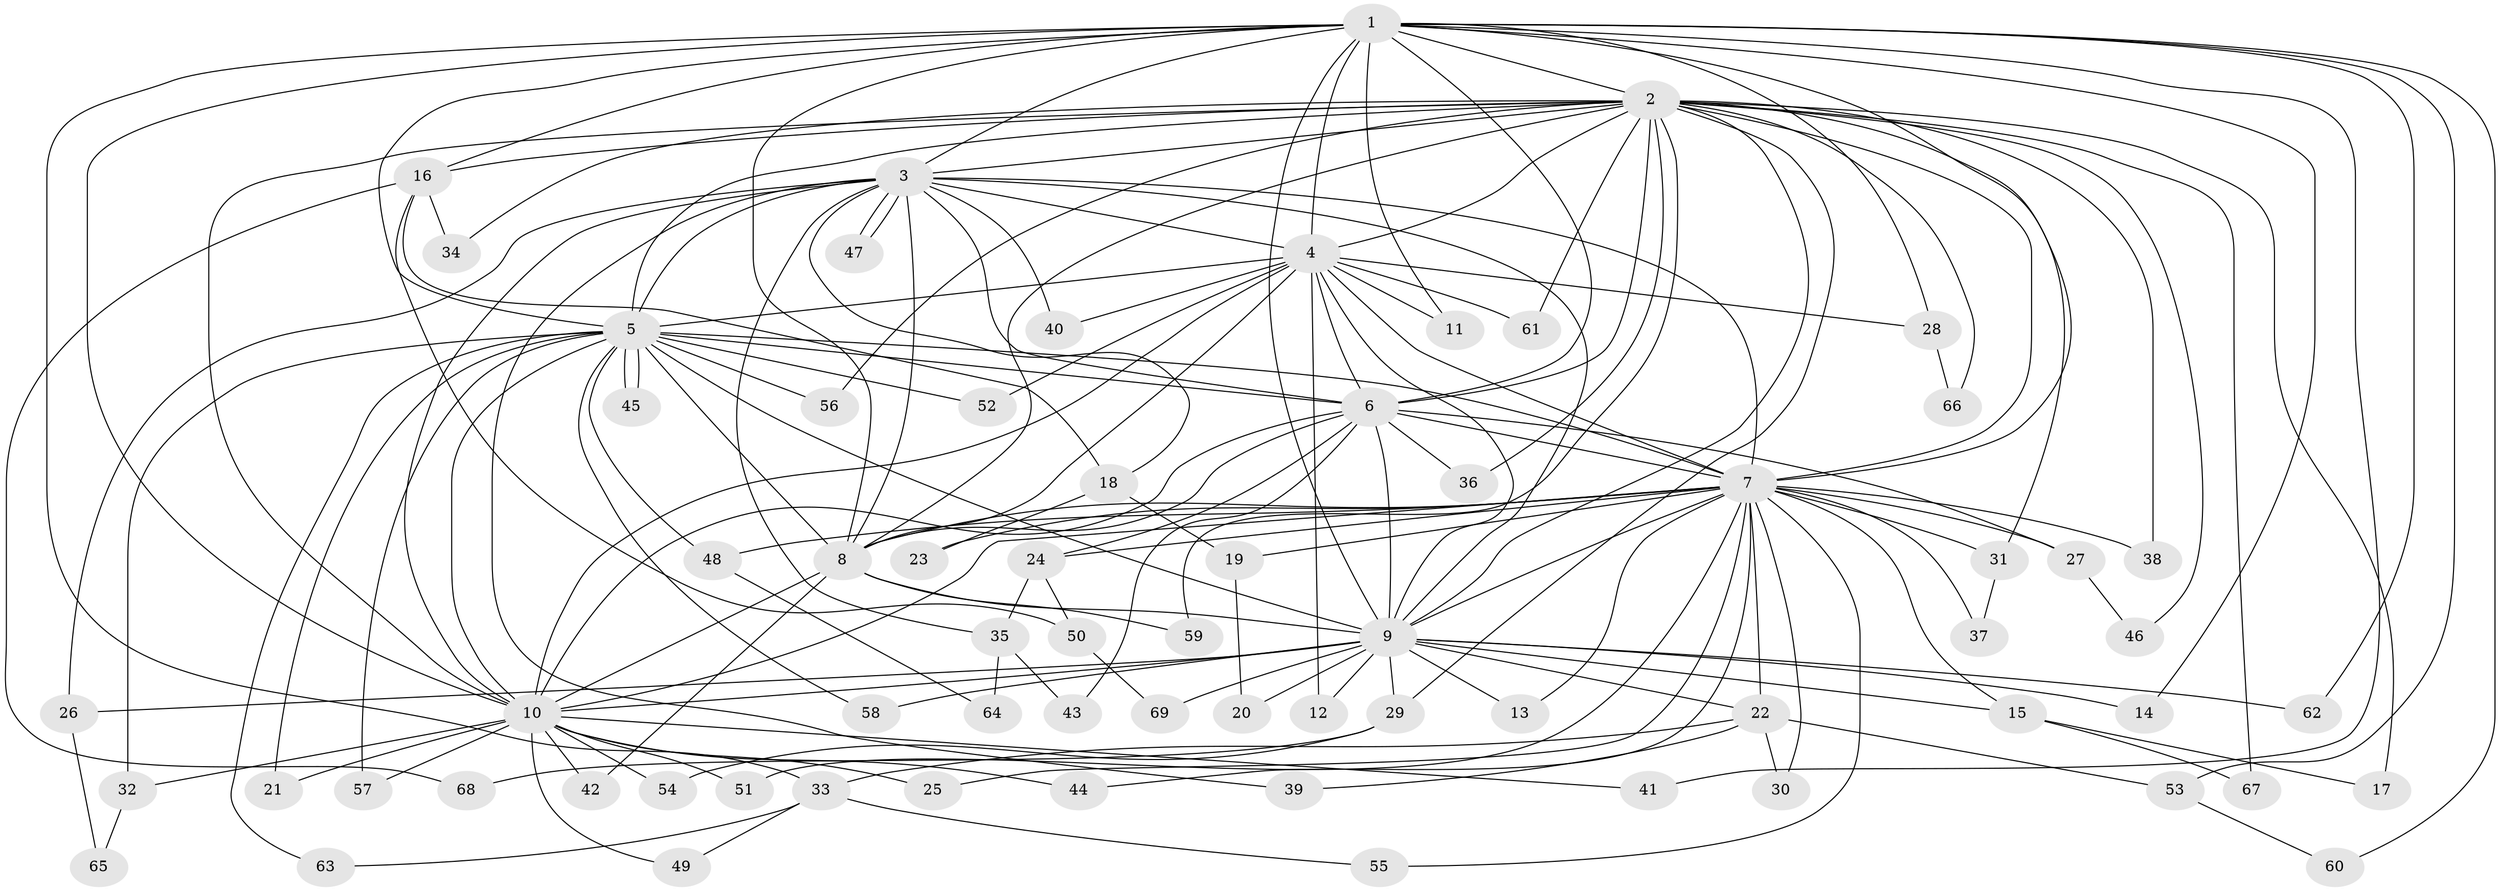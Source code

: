 // coarse degree distribution, {1: 0.5925925925925926, 2: 0.25925925925925924, 18: 0.037037037037037035, 3: 0.037037037037037035, 13: 0.037037037037037035, 6: 0.037037037037037035}
// Generated by graph-tools (version 1.1) at 2025/46/03/04/25 21:46:35]
// undirected, 69 vertices, 163 edges
graph export_dot {
graph [start="1"]
  node [color=gray90,style=filled];
  1;
  2;
  3;
  4;
  5;
  6;
  7;
  8;
  9;
  10;
  11;
  12;
  13;
  14;
  15;
  16;
  17;
  18;
  19;
  20;
  21;
  22;
  23;
  24;
  25;
  26;
  27;
  28;
  29;
  30;
  31;
  32;
  33;
  34;
  35;
  36;
  37;
  38;
  39;
  40;
  41;
  42;
  43;
  44;
  45;
  46;
  47;
  48;
  49;
  50;
  51;
  52;
  53;
  54;
  55;
  56;
  57;
  58;
  59;
  60;
  61;
  62;
  63;
  64;
  65;
  66;
  67;
  68;
  69;
  1 -- 2;
  1 -- 3;
  1 -- 4;
  1 -- 5;
  1 -- 6;
  1 -- 7;
  1 -- 8;
  1 -- 9;
  1 -- 10;
  1 -- 11;
  1 -- 14;
  1 -- 16;
  1 -- 28;
  1 -- 33;
  1 -- 41;
  1 -- 53;
  1 -- 60;
  1 -- 62;
  2 -- 3;
  2 -- 4;
  2 -- 5;
  2 -- 6;
  2 -- 7;
  2 -- 8;
  2 -- 9;
  2 -- 10;
  2 -- 16;
  2 -- 17;
  2 -- 29;
  2 -- 31;
  2 -- 34;
  2 -- 36;
  2 -- 38;
  2 -- 46;
  2 -- 56;
  2 -- 59;
  2 -- 61;
  2 -- 66;
  2 -- 67;
  3 -- 4;
  3 -- 5;
  3 -- 6;
  3 -- 7;
  3 -- 8;
  3 -- 9;
  3 -- 10;
  3 -- 18;
  3 -- 26;
  3 -- 35;
  3 -- 39;
  3 -- 40;
  3 -- 47;
  3 -- 47;
  4 -- 5;
  4 -- 6;
  4 -- 7;
  4 -- 8;
  4 -- 9;
  4 -- 10;
  4 -- 11;
  4 -- 12;
  4 -- 28;
  4 -- 40;
  4 -- 52;
  4 -- 61;
  5 -- 6;
  5 -- 7;
  5 -- 8;
  5 -- 9;
  5 -- 10;
  5 -- 21;
  5 -- 32;
  5 -- 45;
  5 -- 45;
  5 -- 48;
  5 -- 52;
  5 -- 56;
  5 -- 57;
  5 -- 58;
  5 -- 63;
  6 -- 7;
  6 -- 8;
  6 -- 9;
  6 -- 10;
  6 -- 24;
  6 -- 27;
  6 -- 36;
  6 -- 43;
  7 -- 8;
  7 -- 9;
  7 -- 10;
  7 -- 13;
  7 -- 15;
  7 -- 19;
  7 -- 22;
  7 -- 23;
  7 -- 24;
  7 -- 25;
  7 -- 27;
  7 -- 30;
  7 -- 31;
  7 -- 37;
  7 -- 38;
  7 -- 44;
  7 -- 48;
  7 -- 51;
  7 -- 55;
  8 -- 9;
  8 -- 10;
  8 -- 42;
  8 -- 59;
  9 -- 10;
  9 -- 12;
  9 -- 13;
  9 -- 14;
  9 -- 15;
  9 -- 20;
  9 -- 22;
  9 -- 26;
  9 -- 29;
  9 -- 58;
  9 -- 62;
  9 -- 69;
  10 -- 21;
  10 -- 25;
  10 -- 32;
  10 -- 41;
  10 -- 42;
  10 -- 44;
  10 -- 49;
  10 -- 51;
  10 -- 54;
  10 -- 57;
  15 -- 17;
  15 -- 67;
  16 -- 18;
  16 -- 34;
  16 -- 50;
  16 -- 68;
  18 -- 19;
  18 -- 23;
  19 -- 20;
  22 -- 30;
  22 -- 33;
  22 -- 39;
  22 -- 53;
  24 -- 35;
  24 -- 50;
  26 -- 65;
  27 -- 46;
  28 -- 66;
  29 -- 54;
  29 -- 68;
  31 -- 37;
  32 -- 65;
  33 -- 49;
  33 -- 55;
  33 -- 63;
  35 -- 43;
  35 -- 64;
  48 -- 64;
  50 -- 69;
  53 -- 60;
}
